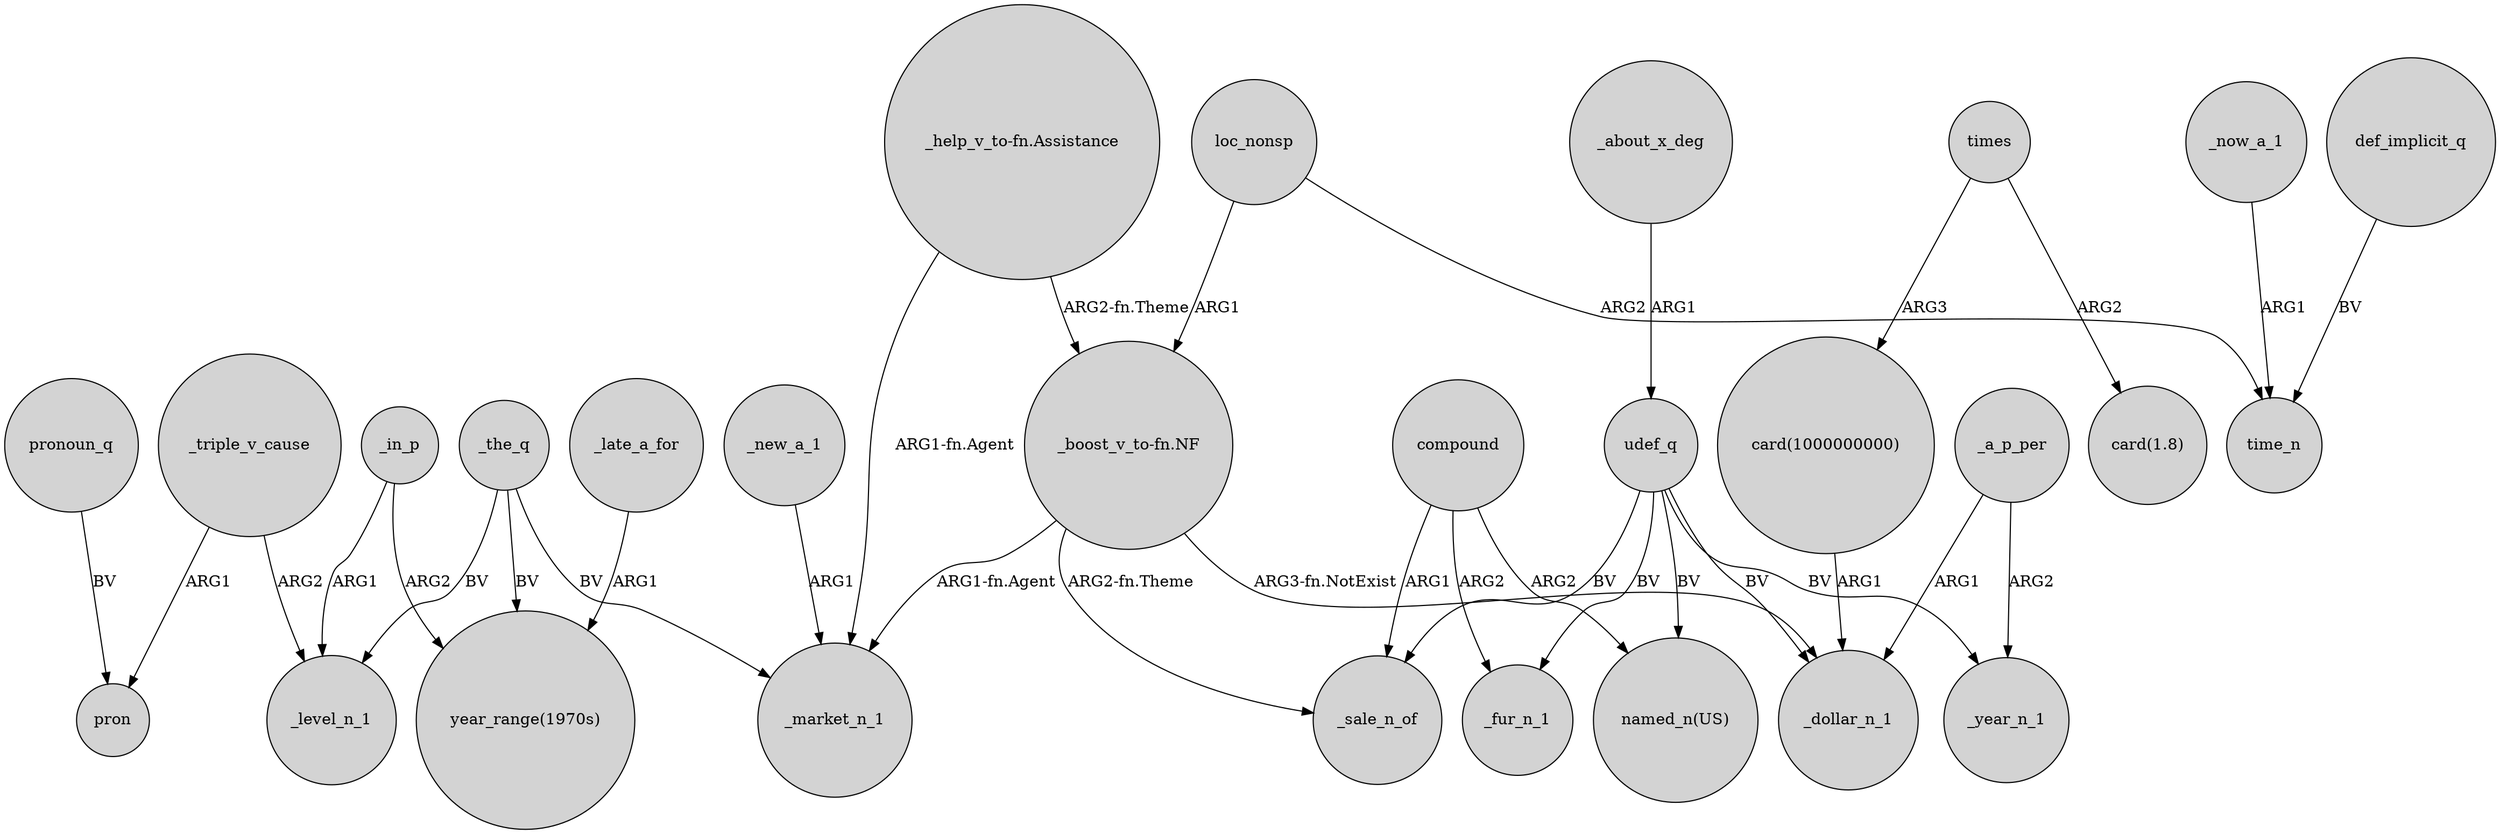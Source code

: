digraph {
	node [shape=circle style=filled]
	_in_p -> _level_n_1 [label=ARG1]
	udef_q -> "named_n(US)" [label=BV]
	_a_p_per -> _year_n_1 [label=ARG2]
	_triple_v_cause -> _level_n_1 [label=ARG2]
	_in_p -> "year_range(1970s)" [label=ARG2]
	_the_q -> "year_range(1970s)" [label=BV]
	_the_q -> _level_n_1 [label=BV]
	_about_x_deg -> udef_q [label=ARG1]
	"_boost_v_to-fn.NF" -> _sale_n_of [label="ARG2-fn.Theme"]
	_late_a_for -> "year_range(1970s)" [label=ARG1]
	compound -> "named_n(US)" [label=ARG2]
	loc_nonsp -> time_n [label=ARG2]
	times -> "card(1000000000)" [label=ARG3]
	_a_p_per -> _dollar_n_1 [label=ARG1]
	pronoun_q -> pron [label=BV]
	"_help_v_to-fn.Assistance" -> "_boost_v_to-fn.NF" [label="ARG2-fn.Theme"]
	compound -> _fur_n_1 [label=ARG2]
	loc_nonsp -> "_boost_v_to-fn.NF" [label=ARG1]
	"_boost_v_to-fn.NF" -> _dollar_n_1 [label="ARG3-fn.NotExist"]
	"_help_v_to-fn.Assistance" -> _market_n_1 [label="ARG1-fn.Agent"]
	_now_a_1 -> time_n [label=ARG1]
	times -> "card(1.8)" [label=ARG2]
	"_boost_v_to-fn.NF" -> _market_n_1 [label="ARG1-fn.Agent"]
	_triple_v_cause -> pron [label=ARG1]
	udef_q -> _fur_n_1 [label=BV]
	udef_q -> _sale_n_of [label=BV]
	udef_q -> _year_n_1 [label=BV]
	"card(1000000000)" -> _dollar_n_1 [label=ARG1]
	_the_q -> _market_n_1 [label=BV]
	compound -> _sale_n_of [label=ARG1]
	udef_q -> _dollar_n_1 [label=BV]
	def_implicit_q -> time_n [label=BV]
	_new_a_1 -> _market_n_1 [label=ARG1]
}
